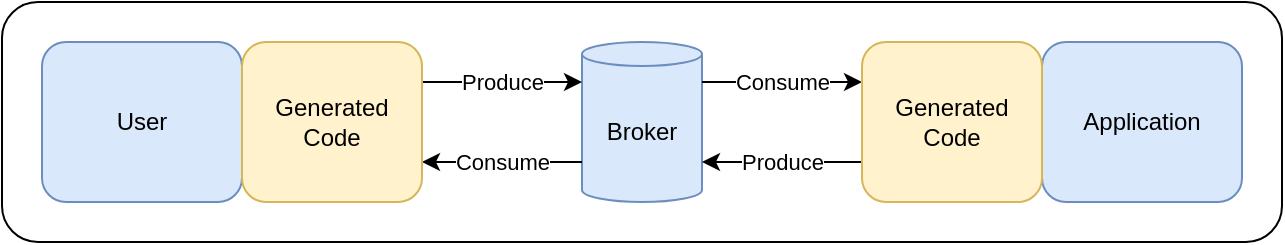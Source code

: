 <mxfile>
    <diagram id="7d4afg2TexkSKAKr9G-d" name="Page-1">
        <mxGraphModel dx="1068" dy="569" grid="1" gridSize="10" guides="1" tooltips="1" connect="1" arrows="1" fold="1" page="1" pageScale="1" pageWidth="827" pageHeight="1169" math="0" shadow="0">
            <root>
                <mxCell id="0"/>
                <mxCell id="1" parent="0"/>
                <mxCell id="19" value="" style="rounded=1;whiteSpace=wrap;html=1;" parent="1" vertex="1">
                    <mxGeometry x="20" y="20" width="640" height="120" as="geometry"/>
                </mxCell>
                <mxCell id="2" value="User" style="rounded=1;whiteSpace=wrap;html=1;fillColor=#dae8fc;strokeColor=#6c8ebf;" parent="1" vertex="1">
                    <mxGeometry x="40" y="40" width="100" height="80" as="geometry"/>
                </mxCell>
                <mxCell id="3" value="Application" style="rounded=1;whiteSpace=wrap;html=1;fillColor=#dae8fc;strokeColor=#6c8ebf;" parent="1" vertex="1">
                    <mxGeometry x="540" y="40" width="100" height="80" as="geometry"/>
                </mxCell>
                <mxCell id="4" value="Broker" style="shape=cylinder3;whiteSpace=wrap;html=1;boundedLbl=1;backgroundOutline=1;size=6;fillColor=#dae8fc;strokeColor=#6c8ebf;" parent="1" vertex="1">
                    <mxGeometry x="310" y="40" width="60" height="80" as="geometry"/>
                </mxCell>
                <mxCell id="5" value="Produce" style="endArrow=classic;html=1;" parent="1" edge="1">
                    <mxGeometry width="50" height="50" relative="1" as="geometry">
                        <mxPoint x="230" y="60" as="sourcePoint"/>
                        <mxPoint x="310" y="60" as="targetPoint"/>
                    </mxGeometry>
                </mxCell>
                <mxCell id="6" value="Produce" style="endArrow=classic;html=1;" parent="1" edge="1">
                    <mxGeometry width="50" height="50" relative="1" as="geometry">
                        <mxPoint x="450" y="100" as="sourcePoint"/>
                        <mxPoint x="370" y="100" as="targetPoint"/>
                    </mxGeometry>
                </mxCell>
                <mxCell id="7" value="Consume" style="endArrow=classic;html=1;" parent="1" edge="1">
                    <mxGeometry width="50" height="50" relative="1" as="geometry">
                        <mxPoint x="370" y="60" as="sourcePoint"/>
                        <mxPoint x="450" y="60" as="targetPoint"/>
                    </mxGeometry>
                </mxCell>
                <mxCell id="8" value="Consume" style="endArrow=classic;html=1;" parent="1" edge="1">
                    <mxGeometry width="50" height="50" relative="1" as="geometry">
                        <mxPoint x="310" y="100" as="sourcePoint"/>
                        <mxPoint x="230" y="100" as="targetPoint"/>
                    </mxGeometry>
                </mxCell>
                <mxCell id="9" value="Generated&lt;br&gt;Code" style="rounded=1;whiteSpace=wrap;html=1;fillColor=#FFF2CC;strokeColor=#d6b656;" parent="1" vertex="1">
                    <mxGeometry x="140" y="40" width="90" height="80" as="geometry"/>
                </mxCell>
                <mxCell id="10" value="Generated&lt;br&gt;Code" style="rounded=1;whiteSpace=wrap;html=1;fillColor=#fff2cc;strokeColor=#d6b656;" parent="1" vertex="1">
                    <mxGeometry x="450" y="40" width="90" height="80" as="geometry"/>
                </mxCell>
            </root>
        </mxGraphModel>
    </diagram>
</mxfile>